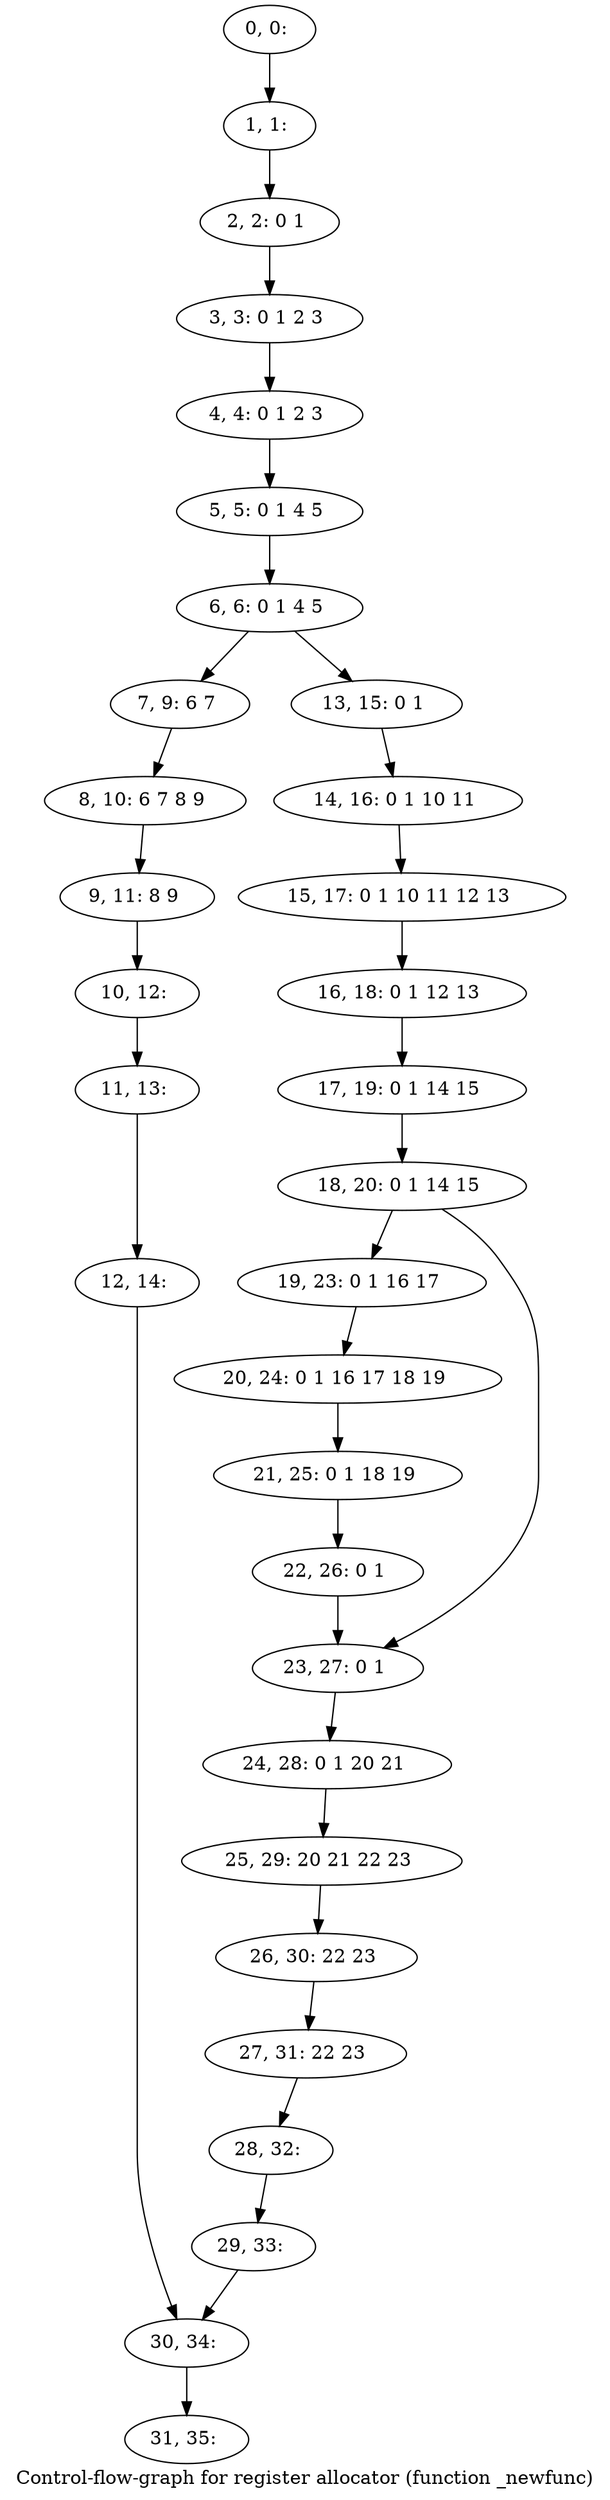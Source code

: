 digraph G {
graph [label="Control-flow-graph for register allocator (function _newfunc)"]
0[label="0, 0: "];
1[label="1, 1: "];
2[label="2, 2: 0 1 "];
3[label="3, 3: 0 1 2 3 "];
4[label="4, 4: 0 1 2 3 "];
5[label="5, 5: 0 1 4 5 "];
6[label="6, 6: 0 1 4 5 "];
7[label="7, 9: 6 7 "];
8[label="8, 10: 6 7 8 9 "];
9[label="9, 11: 8 9 "];
10[label="10, 12: "];
11[label="11, 13: "];
12[label="12, 14: "];
13[label="13, 15: 0 1 "];
14[label="14, 16: 0 1 10 11 "];
15[label="15, 17: 0 1 10 11 12 13 "];
16[label="16, 18: 0 1 12 13 "];
17[label="17, 19: 0 1 14 15 "];
18[label="18, 20: 0 1 14 15 "];
19[label="19, 23: 0 1 16 17 "];
20[label="20, 24: 0 1 16 17 18 19 "];
21[label="21, 25: 0 1 18 19 "];
22[label="22, 26: 0 1 "];
23[label="23, 27: 0 1 "];
24[label="24, 28: 0 1 20 21 "];
25[label="25, 29: 20 21 22 23 "];
26[label="26, 30: 22 23 "];
27[label="27, 31: 22 23 "];
28[label="28, 32: "];
29[label="29, 33: "];
30[label="30, 34: "];
31[label="31, 35: "];
0->1 ;
1->2 ;
2->3 ;
3->4 ;
4->5 ;
5->6 ;
6->7 ;
6->13 ;
7->8 ;
8->9 ;
9->10 ;
10->11 ;
11->12 ;
12->30 ;
13->14 ;
14->15 ;
15->16 ;
16->17 ;
17->18 ;
18->19 ;
18->23 ;
19->20 ;
20->21 ;
21->22 ;
22->23 ;
23->24 ;
24->25 ;
25->26 ;
26->27 ;
27->28 ;
28->29 ;
29->30 ;
30->31 ;
}
